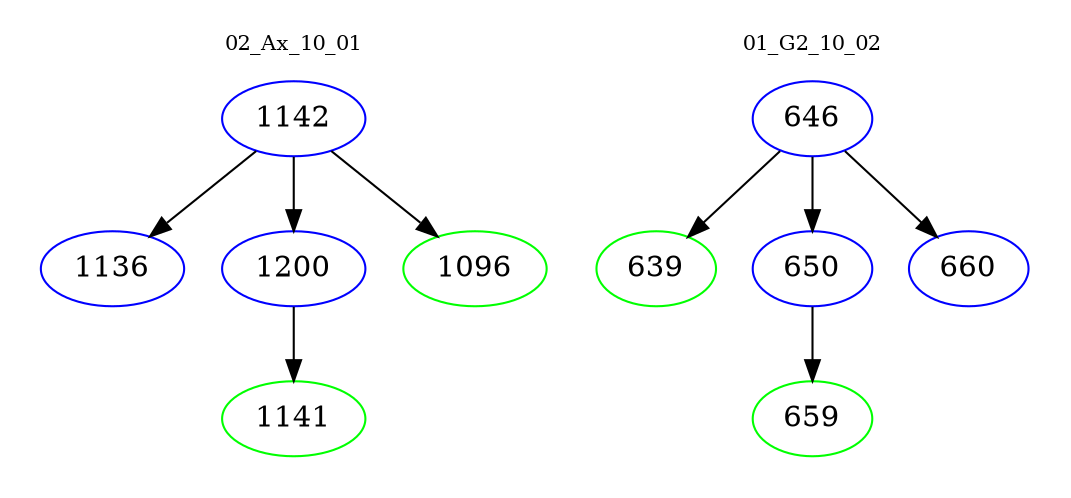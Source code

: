 digraph{
subgraph cluster_0 {
color = white
label = "02_Ax_10_01";
fontsize=10;
T0_1142 [label="1142", color="blue"]
T0_1142 -> T0_1136 [color="black"]
T0_1136 [label="1136", color="blue"]
T0_1142 -> T0_1200 [color="black"]
T0_1200 [label="1200", color="blue"]
T0_1200 -> T0_1141 [color="black"]
T0_1141 [label="1141", color="green"]
T0_1142 -> T0_1096 [color="black"]
T0_1096 [label="1096", color="green"]
}
subgraph cluster_1 {
color = white
label = "01_G2_10_02";
fontsize=10;
T1_646 [label="646", color="blue"]
T1_646 -> T1_639 [color="black"]
T1_639 [label="639", color="green"]
T1_646 -> T1_650 [color="black"]
T1_650 [label="650", color="blue"]
T1_650 -> T1_659 [color="black"]
T1_659 [label="659", color="green"]
T1_646 -> T1_660 [color="black"]
T1_660 [label="660", color="blue"]
}
}
